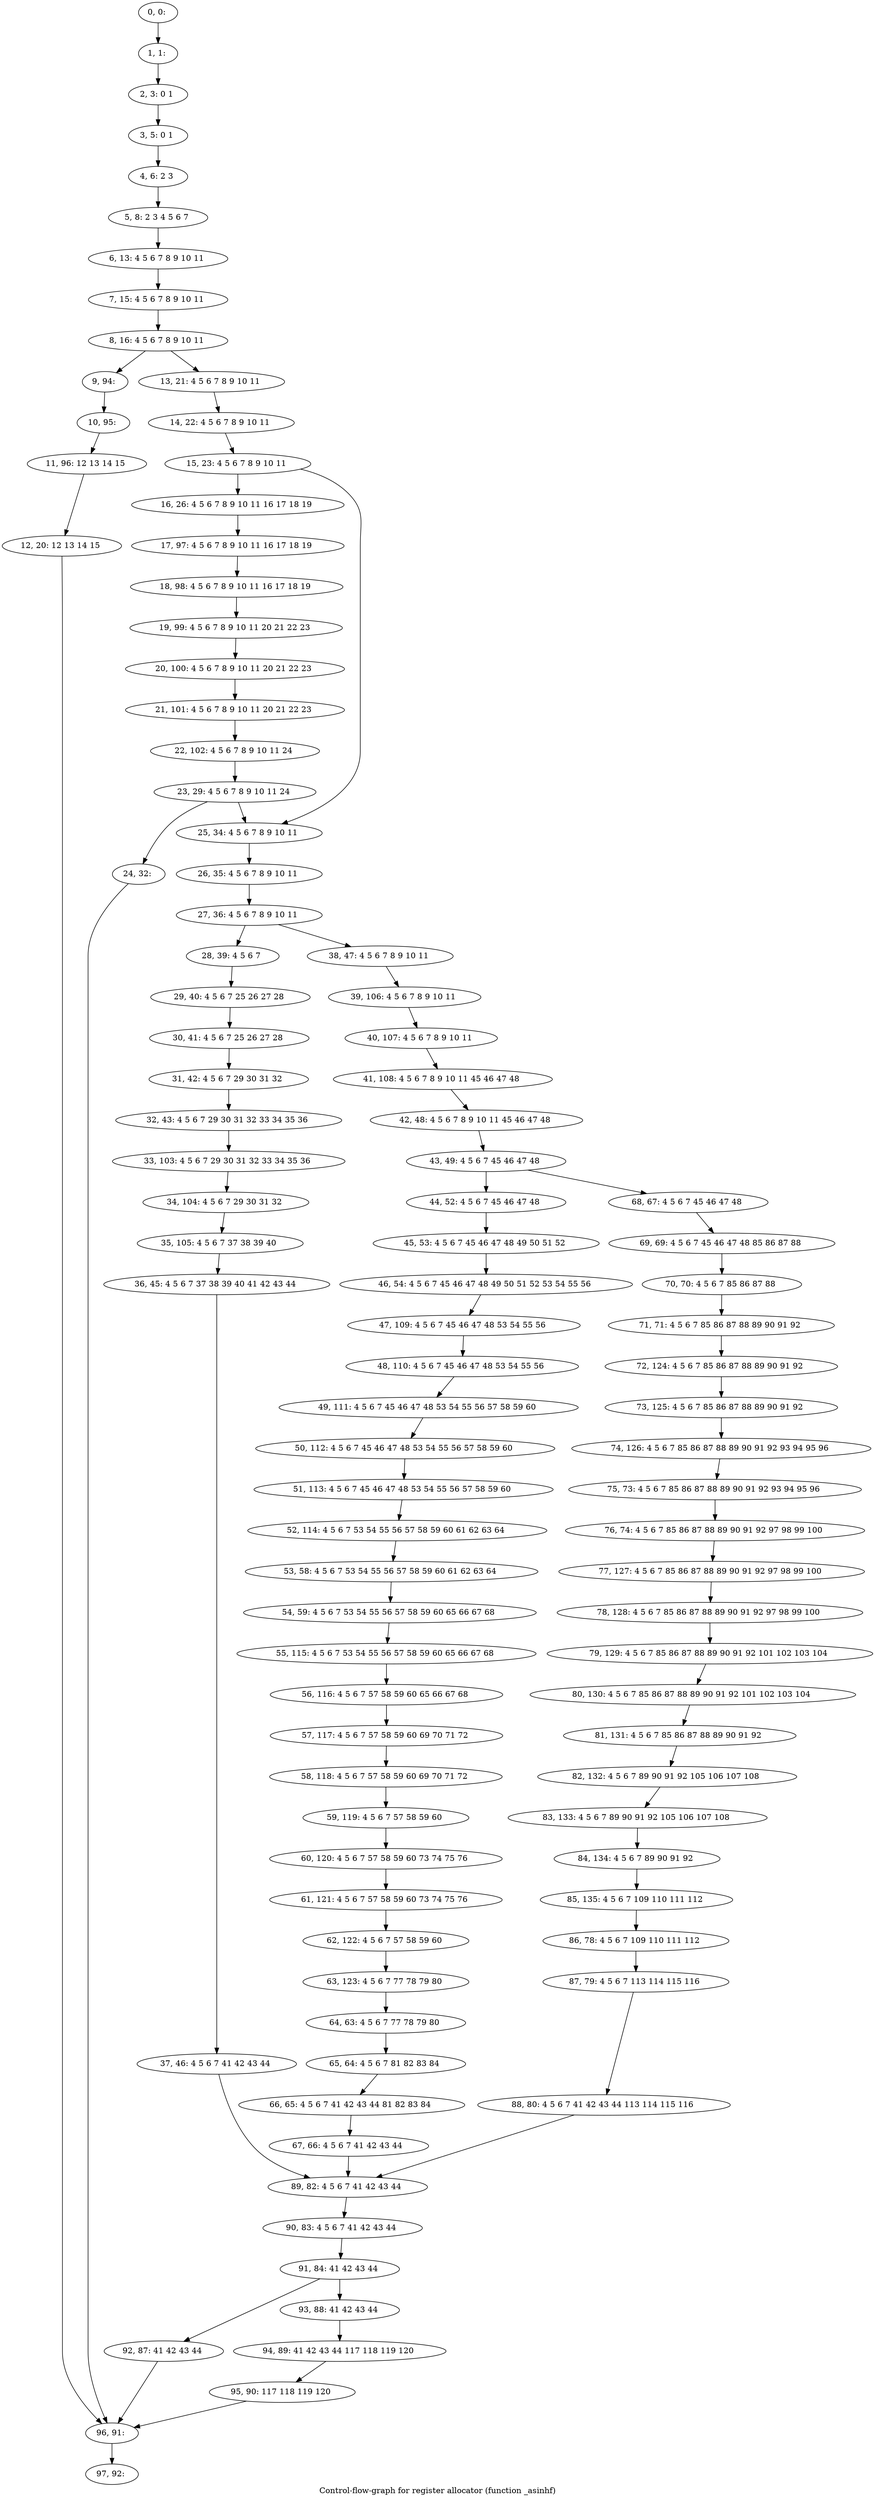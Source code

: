 digraph G {
graph [label="Control-flow-graph for register allocator (function _asinhf)"]
0[label="0, 0: "];
1[label="1, 1: "];
2[label="2, 3: 0 1 "];
3[label="3, 5: 0 1 "];
4[label="4, 6: 2 3 "];
5[label="5, 8: 2 3 4 5 6 7 "];
6[label="6, 13: 4 5 6 7 8 9 10 11 "];
7[label="7, 15: 4 5 6 7 8 9 10 11 "];
8[label="8, 16: 4 5 6 7 8 9 10 11 "];
9[label="9, 94: "];
10[label="10, 95: "];
11[label="11, 96: 12 13 14 15 "];
12[label="12, 20: 12 13 14 15 "];
13[label="13, 21: 4 5 6 7 8 9 10 11 "];
14[label="14, 22: 4 5 6 7 8 9 10 11 "];
15[label="15, 23: 4 5 6 7 8 9 10 11 "];
16[label="16, 26: 4 5 6 7 8 9 10 11 16 17 18 19 "];
17[label="17, 97: 4 5 6 7 8 9 10 11 16 17 18 19 "];
18[label="18, 98: 4 5 6 7 8 9 10 11 16 17 18 19 "];
19[label="19, 99: 4 5 6 7 8 9 10 11 20 21 22 23 "];
20[label="20, 100: 4 5 6 7 8 9 10 11 20 21 22 23 "];
21[label="21, 101: 4 5 6 7 8 9 10 11 20 21 22 23 "];
22[label="22, 102: 4 5 6 7 8 9 10 11 24 "];
23[label="23, 29: 4 5 6 7 8 9 10 11 24 "];
24[label="24, 32: "];
25[label="25, 34: 4 5 6 7 8 9 10 11 "];
26[label="26, 35: 4 5 6 7 8 9 10 11 "];
27[label="27, 36: 4 5 6 7 8 9 10 11 "];
28[label="28, 39: 4 5 6 7 "];
29[label="29, 40: 4 5 6 7 25 26 27 28 "];
30[label="30, 41: 4 5 6 7 25 26 27 28 "];
31[label="31, 42: 4 5 6 7 29 30 31 32 "];
32[label="32, 43: 4 5 6 7 29 30 31 32 33 34 35 36 "];
33[label="33, 103: 4 5 6 7 29 30 31 32 33 34 35 36 "];
34[label="34, 104: 4 5 6 7 29 30 31 32 "];
35[label="35, 105: 4 5 6 7 37 38 39 40 "];
36[label="36, 45: 4 5 6 7 37 38 39 40 41 42 43 44 "];
37[label="37, 46: 4 5 6 7 41 42 43 44 "];
38[label="38, 47: 4 5 6 7 8 9 10 11 "];
39[label="39, 106: 4 5 6 7 8 9 10 11 "];
40[label="40, 107: 4 5 6 7 8 9 10 11 "];
41[label="41, 108: 4 5 6 7 8 9 10 11 45 46 47 48 "];
42[label="42, 48: 4 5 6 7 8 9 10 11 45 46 47 48 "];
43[label="43, 49: 4 5 6 7 45 46 47 48 "];
44[label="44, 52: 4 5 6 7 45 46 47 48 "];
45[label="45, 53: 4 5 6 7 45 46 47 48 49 50 51 52 "];
46[label="46, 54: 4 5 6 7 45 46 47 48 49 50 51 52 53 54 55 56 "];
47[label="47, 109: 4 5 6 7 45 46 47 48 53 54 55 56 "];
48[label="48, 110: 4 5 6 7 45 46 47 48 53 54 55 56 "];
49[label="49, 111: 4 5 6 7 45 46 47 48 53 54 55 56 57 58 59 60 "];
50[label="50, 112: 4 5 6 7 45 46 47 48 53 54 55 56 57 58 59 60 "];
51[label="51, 113: 4 5 6 7 45 46 47 48 53 54 55 56 57 58 59 60 "];
52[label="52, 114: 4 5 6 7 53 54 55 56 57 58 59 60 61 62 63 64 "];
53[label="53, 58: 4 5 6 7 53 54 55 56 57 58 59 60 61 62 63 64 "];
54[label="54, 59: 4 5 6 7 53 54 55 56 57 58 59 60 65 66 67 68 "];
55[label="55, 115: 4 5 6 7 53 54 55 56 57 58 59 60 65 66 67 68 "];
56[label="56, 116: 4 5 6 7 57 58 59 60 65 66 67 68 "];
57[label="57, 117: 4 5 6 7 57 58 59 60 69 70 71 72 "];
58[label="58, 118: 4 5 6 7 57 58 59 60 69 70 71 72 "];
59[label="59, 119: 4 5 6 7 57 58 59 60 "];
60[label="60, 120: 4 5 6 7 57 58 59 60 73 74 75 76 "];
61[label="61, 121: 4 5 6 7 57 58 59 60 73 74 75 76 "];
62[label="62, 122: 4 5 6 7 57 58 59 60 "];
63[label="63, 123: 4 5 6 7 77 78 79 80 "];
64[label="64, 63: 4 5 6 7 77 78 79 80 "];
65[label="65, 64: 4 5 6 7 81 82 83 84 "];
66[label="66, 65: 4 5 6 7 41 42 43 44 81 82 83 84 "];
67[label="67, 66: 4 5 6 7 41 42 43 44 "];
68[label="68, 67: 4 5 6 7 45 46 47 48 "];
69[label="69, 69: 4 5 6 7 45 46 47 48 85 86 87 88 "];
70[label="70, 70: 4 5 6 7 85 86 87 88 "];
71[label="71, 71: 4 5 6 7 85 86 87 88 89 90 91 92 "];
72[label="72, 124: 4 5 6 7 85 86 87 88 89 90 91 92 "];
73[label="73, 125: 4 5 6 7 85 86 87 88 89 90 91 92 "];
74[label="74, 126: 4 5 6 7 85 86 87 88 89 90 91 92 93 94 95 96 "];
75[label="75, 73: 4 5 6 7 85 86 87 88 89 90 91 92 93 94 95 96 "];
76[label="76, 74: 4 5 6 7 85 86 87 88 89 90 91 92 97 98 99 100 "];
77[label="77, 127: 4 5 6 7 85 86 87 88 89 90 91 92 97 98 99 100 "];
78[label="78, 128: 4 5 6 7 85 86 87 88 89 90 91 92 97 98 99 100 "];
79[label="79, 129: 4 5 6 7 85 86 87 88 89 90 91 92 101 102 103 104 "];
80[label="80, 130: 4 5 6 7 85 86 87 88 89 90 91 92 101 102 103 104 "];
81[label="81, 131: 4 5 6 7 85 86 87 88 89 90 91 92 "];
82[label="82, 132: 4 5 6 7 89 90 91 92 105 106 107 108 "];
83[label="83, 133: 4 5 6 7 89 90 91 92 105 106 107 108 "];
84[label="84, 134: 4 5 6 7 89 90 91 92 "];
85[label="85, 135: 4 5 6 7 109 110 111 112 "];
86[label="86, 78: 4 5 6 7 109 110 111 112 "];
87[label="87, 79: 4 5 6 7 113 114 115 116 "];
88[label="88, 80: 4 5 6 7 41 42 43 44 113 114 115 116 "];
89[label="89, 82: 4 5 6 7 41 42 43 44 "];
90[label="90, 83: 4 5 6 7 41 42 43 44 "];
91[label="91, 84: 41 42 43 44 "];
92[label="92, 87: 41 42 43 44 "];
93[label="93, 88: 41 42 43 44 "];
94[label="94, 89: 41 42 43 44 117 118 119 120 "];
95[label="95, 90: 117 118 119 120 "];
96[label="96, 91: "];
97[label="97, 92: "];
0->1 ;
1->2 ;
2->3 ;
3->4 ;
4->5 ;
5->6 ;
6->7 ;
7->8 ;
8->9 ;
8->13 ;
9->10 ;
10->11 ;
11->12 ;
12->96 ;
13->14 ;
14->15 ;
15->16 ;
15->25 ;
16->17 ;
17->18 ;
18->19 ;
19->20 ;
20->21 ;
21->22 ;
22->23 ;
23->24 ;
23->25 ;
24->96 ;
25->26 ;
26->27 ;
27->28 ;
27->38 ;
28->29 ;
29->30 ;
30->31 ;
31->32 ;
32->33 ;
33->34 ;
34->35 ;
35->36 ;
36->37 ;
37->89 ;
38->39 ;
39->40 ;
40->41 ;
41->42 ;
42->43 ;
43->44 ;
43->68 ;
44->45 ;
45->46 ;
46->47 ;
47->48 ;
48->49 ;
49->50 ;
50->51 ;
51->52 ;
52->53 ;
53->54 ;
54->55 ;
55->56 ;
56->57 ;
57->58 ;
58->59 ;
59->60 ;
60->61 ;
61->62 ;
62->63 ;
63->64 ;
64->65 ;
65->66 ;
66->67 ;
67->89 ;
68->69 ;
69->70 ;
70->71 ;
71->72 ;
72->73 ;
73->74 ;
74->75 ;
75->76 ;
76->77 ;
77->78 ;
78->79 ;
79->80 ;
80->81 ;
81->82 ;
82->83 ;
83->84 ;
84->85 ;
85->86 ;
86->87 ;
87->88 ;
88->89 ;
89->90 ;
90->91 ;
91->92 ;
91->93 ;
92->96 ;
93->94 ;
94->95 ;
95->96 ;
96->97 ;
}
